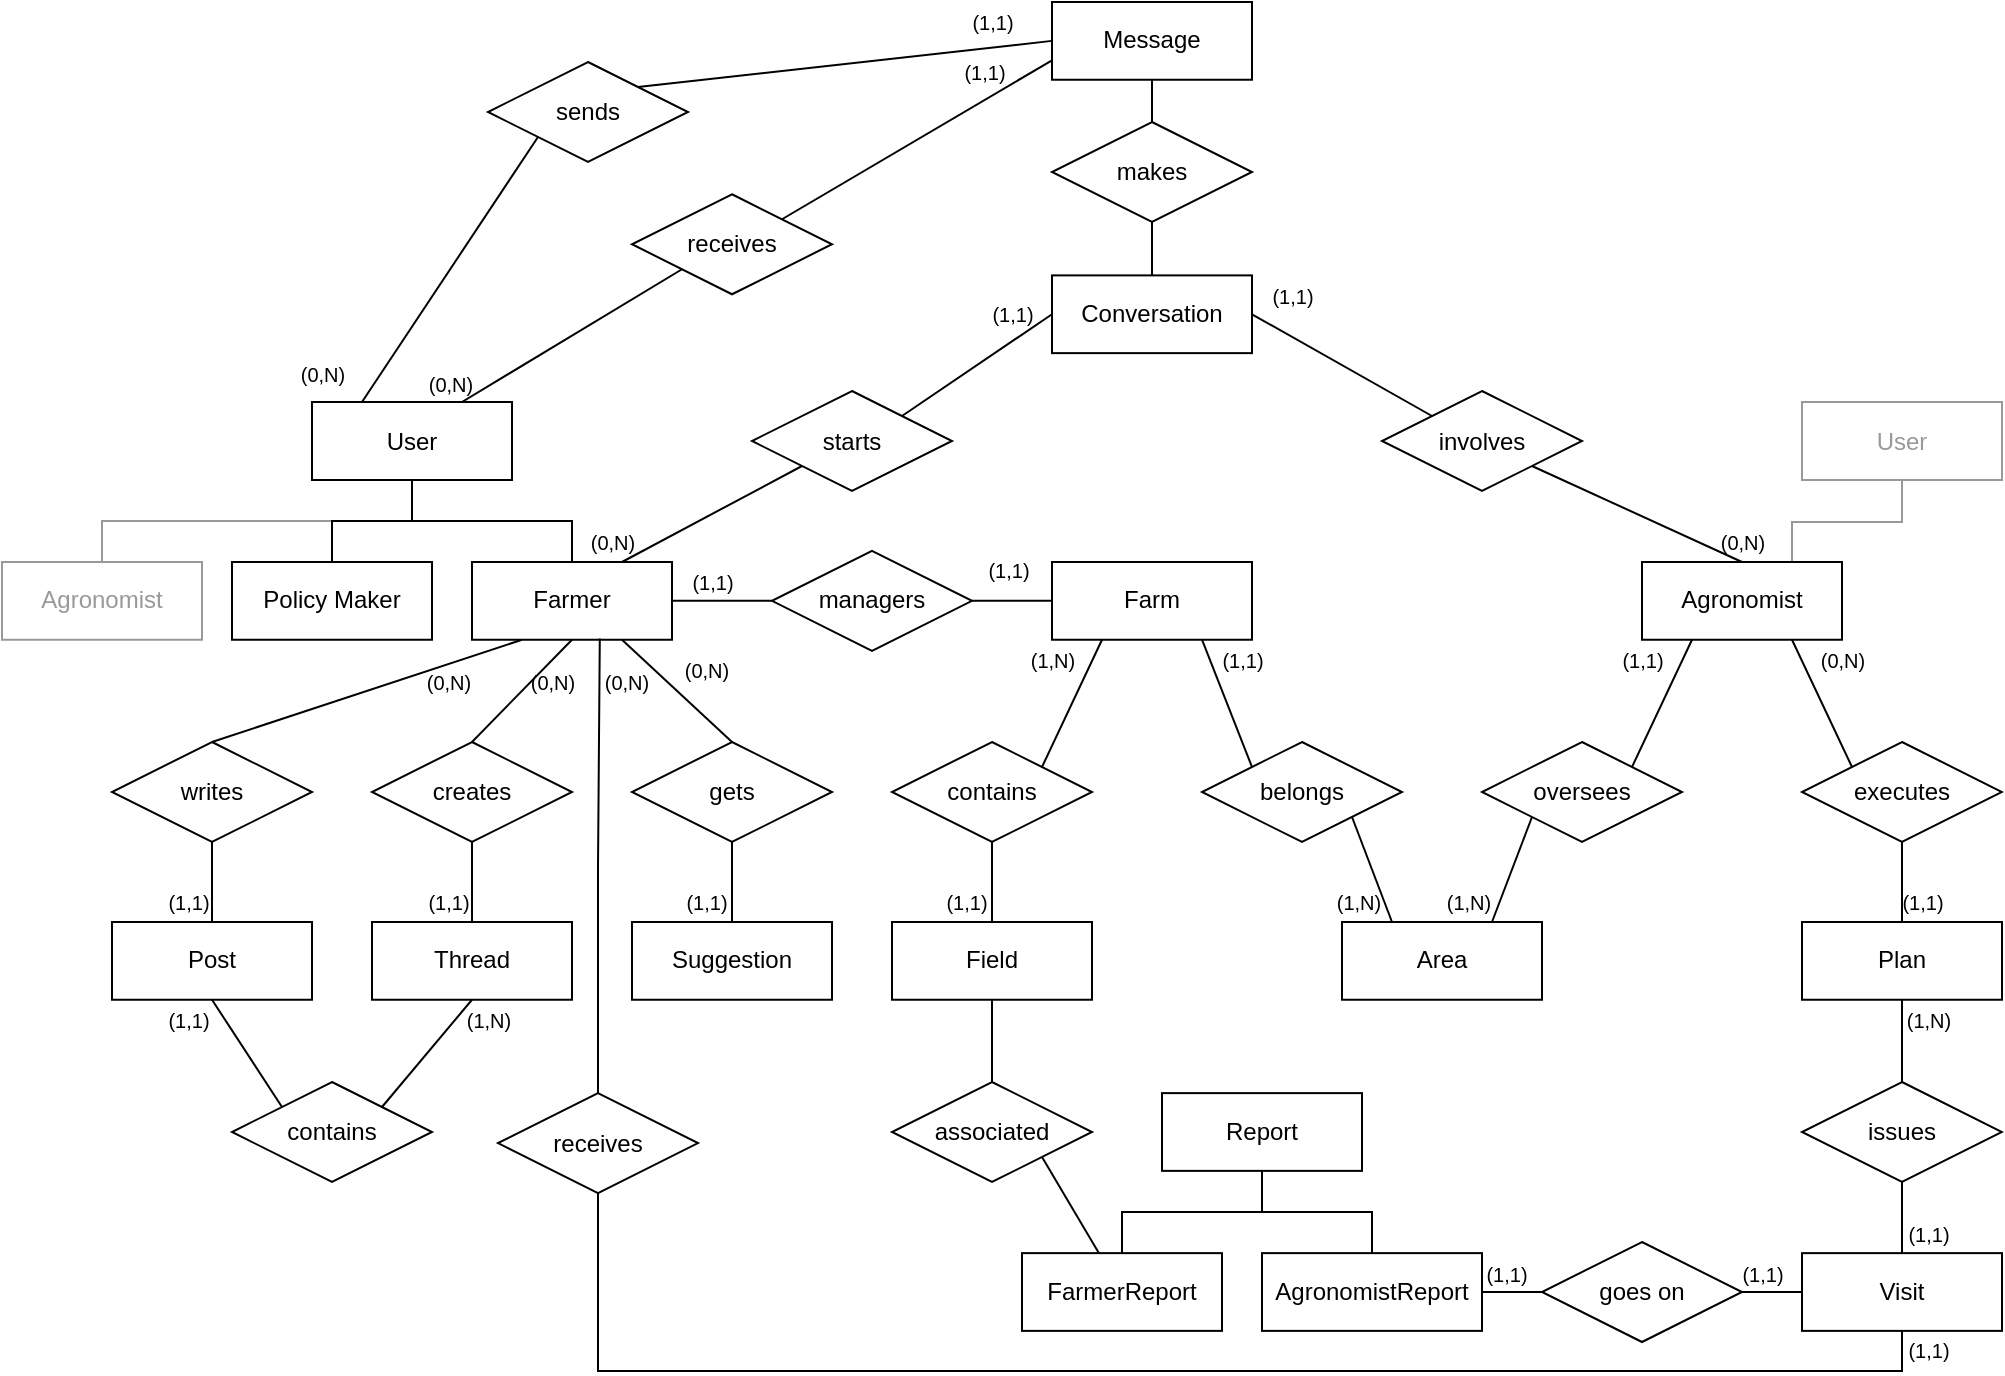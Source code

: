 <mxfile version="16.2.2" type="device"><diagram id="R2lEEEUBdFMjLlhIrx00" name="Page-1"><mxGraphModel dx="1278" dy="1013" grid="1" gridSize="10" guides="1" tooltips="1" connect="1" arrows="1" fold="1" page="1" pageScale="1" pageWidth="850" pageHeight="1100" math="0" shadow="0" extFonts="Permanent Marker^https://fonts.googleapis.com/css?family=Permanent+Marker"><root><mxCell id="0"/><mxCell id="1" parent="0"/><mxCell id="obGvHLGeZ5eo1tl5hsYv-58" style="edgeStyle=none;rounded=0;orthogonalLoop=1;jettySize=auto;html=1;exitX=1;exitY=0;exitDx=0;exitDy=0;entryX=0;entryY=0.5;entryDx=0;entryDy=0;fontSize=14;endArrow=none;endFill=0;" edge="1" parent="1" source="obGvHLGeZ5eo1tl5hsYv-5" target="obGvHLGeZ5eo1tl5hsYv-16"><mxGeometry relative="1" as="geometry"/></mxCell><mxCell id="obGvHLGeZ5eo1tl5hsYv-5" value="sends" style="shape=rhombus;perimeter=rhombusPerimeter;whiteSpace=wrap;html=1;align=center;rounded=0;" vertex="1" parent="1"><mxGeometry x="260" y="50" width="100" height="50" as="geometry"/></mxCell><mxCell id="obGvHLGeZ5eo1tl5hsYv-13" value="Policy Maker" style="rounded=0;whiteSpace=wrap;html=1;strokeWidth=1;" vertex="1" parent="1"><mxGeometry x="132" y="300" width="100" height="38.87" as="geometry"/></mxCell><mxCell id="obGvHLGeZ5eo1tl5hsYv-49" style="rounded=0;orthogonalLoop=1;jettySize=auto;html=1;exitX=0.25;exitY=1;exitDx=0;exitDy=0;entryX=0.5;entryY=0;entryDx=0;entryDy=0;fontSize=14;endArrow=none;endFill=0;" edge="1" parent="1" source="obGvHLGeZ5eo1tl5hsYv-14" target="obGvHLGeZ5eo1tl5hsYv-45"><mxGeometry relative="1" as="geometry"/></mxCell><mxCell id="obGvHLGeZ5eo1tl5hsYv-51" style="edgeStyle=none;rounded=0;orthogonalLoop=1;jettySize=auto;html=1;exitX=0.5;exitY=1;exitDx=0;exitDy=0;entryX=0.5;entryY=0;entryDx=0;entryDy=0;fontSize=14;endArrow=none;endFill=0;" edge="1" parent="1" source="obGvHLGeZ5eo1tl5hsYv-14" target="obGvHLGeZ5eo1tl5hsYv-43"><mxGeometry relative="1" as="geometry"/></mxCell><mxCell id="obGvHLGeZ5eo1tl5hsYv-55" style="edgeStyle=none;rounded=0;orthogonalLoop=1;jettySize=auto;html=1;exitX=0.75;exitY=1;exitDx=0;exitDy=0;entryX=0.5;entryY=0;entryDx=0;entryDy=0;fontSize=14;endArrow=none;endFill=0;" edge="1" parent="1" source="obGvHLGeZ5eo1tl5hsYv-14" target="obGvHLGeZ5eo1tl5hsYv-44"><mxGeometry relative="1" as="geometry"/></mxCell><mxCell id="obGvHLGeZ5eo1tl5hsYv-62" style="edgeStyle=none;rounded=0;orthogonalLoop=1;jettySize=auto;html=1;exitX=0.75;exitY=0;exitDx=0;exitDy=0;entryX=0;entryY=1;entryDx=0;entryDy=0;fontSize=14;endArrow=none;endFill=0;" edge="1" parent="1" source="obGvHLGeZ5eo1tl5hsYv-14" target="obGvHLGeZ5eo1tl5hsYv-61"><mxGeometry relative="1" as="geometry"/></mxCell><mxCell id="obGvHLGeZ5eo1tl5hsYv-68" style="edgeStyle=none;rounded=0;orthogonalLoop=1;jettySize=auto;html=1;exitX=1;exitY=0.5;exitDx=0;exitDy=0;entryX=0;entryY=0.5;entryDx=0;entryDy=0;fontSize=14;endArrow=none;endFill=0;" edge="1" parent="1" source="obGvHLGeZ5eo1tl5hsYv-14" target="obGvHLGeZ5eo1tl5hsYv-67"><mxGeometry relative="1" as="geometry"/></mxCell><mxCell id="obGvHLGeZ5eo1tl5hsYv-14" value="Farmer" style="rounded=0;whiteSpace=wrap;html=1;strokeWidth=1;" vertex="1" parent="1"><mxGeometry x="252" y="300" width="100" height="38.87" as="geometry"/></mxCell><mxCell id="obGvHLGeZ5eo1tl5hsYv-57" style="edgeStyle=none;rounded=0;orthogonalLoop=1;jettySize=auto;html=1;exitX=0.25;exitY=0;exitDx=0;exitDy=0;entryX=0;entryY=1;entryDx=0;entryDy=0;fontSize=14;endArrow=none;endFill=0;" edge="1" parent="1" source="obGvHLGeZ5eo1tl5hsYv-15" target="obGvHLGeZ5eo1tl5hsYv-5"><mxGeometry relative="1" as="geometry"/></mxCell><mxCell id="obGvHLGeZ5eo1tl5hsYv-59" style="edgeStyle=none;rounded=0;orthogonalLoop=1;jettySize=auto;html=1;exitX=0.75;exitY=0;exitDx=0;exitDy=0;entryX=0;entryY=1;entryDx=0;entryDy=0;fontSize=14;endArrow=none;endFill=0;" edge="1" parent="1" source="obGvHLGeZ5eo1tl5hsYv-15" target="obGvHLGeZ5eo1tl5hsYv-32"><mxGeometry relative="1" as="geometry"/></mxCell><mxCell id="obGvHLGeZ5eo1tl5hsYv-15" value="User" style="rounded=0;whiteSpace=wrap;html=1;strokeWidth=1;" vertex="1" parent="1"><mxGeometry x="172" y="220" width="100" height="39" as="geometry"/></mxCell><mxCell id="obGvHLGeZ5eo1tl5hsYv-65" style="edgeStyle=none;rounded=0;orthogonalLoop=1;jettySize=auto;html=1;exitX=0.5;exitY=1;exitDx=0;exitDy=0;entryX=0.5;entryY=0;entryDx=0;entryDy=0;fontSize=14;endArrow=none;endFill=0;" edge="1" parent="1" source="obGvHLGeZ5eo1tl5hsYv-16" target="obGvHLGeZ5eo1tl5hsYv-64"><mxGeometry relative="1" as="geometry"/></mxCell><mxCell id="obGvHLGeZ5eo1tl5hsYv-16" value="Message" style="rounded=0;whiteSpace=wrap;html=1;strokeWidth=1;" vertex="1" parent="1"><mxGeometry x="542" y="20.0" width="100" height="38.87" as="geometry"/></mxCell><mxCell id="obGvHLGeZ5eo1tl5hsYv-86" style="edgeStyle=none;rounded=0;orthogonalLoop=1;jettySize=auto;html=1;exitX=1;exitY=0.5;exitDx=0;exitDy=0;entryX=0;entryY=0;entryDx=0;entryDy=0;fontSize=14;endArrow=none;endFill=0;" edge="1" parent="1" source="obGvHLGeZ5eo1tl5hsYv-17" target="obGvHLGeZ5eo1tl5hsYv-33"><mxGeometry relative="1" as="geometry"/></mxCell><mxCell id="obGvHLGeZ5eo1tl5hsYv-17" value="Conversation" style="rounded=0;whiteSpace=wrap;html=1;strokeWidth=1;" vertex="1" parent="1"><mxGeometry x="542" y="156.695" width="100" height="38.87" as="geometry"/></mxCell><mxCell id="obGvHLGeZ5eo1tl5hsYv-70" style="edgeStyle=none;rounded=0;orthogonalLoop=1;jettySize=auto;html=1;exitX=0.75;exitY=1;exitDx=0;exitDy=0;entryX=0;entryY=0;entryDx=0;entryDy=0;fontSize=14;endArrow=none;endFill=0;" edge="1" parent="1" source="obGvHLGeZ5eo1tl5hsYv-18" target="obGvHLGeZ5eo1tl5hsYv-38"><mxGeometry relative="1" as="geometry"/></mxCell><mxCell id="obGvHLGeZ5eo1tl5hsYv-72" style="edgeStyle=none;rounded=0;orthogonalLoop=1;jettySize=auto;html=1;exitX=0.25;exitY=1;exitDx=0;exitDy=0;entryX=1;entryY=0;entryDx=0;entryDy=0;fontSize=14;endArrow=none;endFill=0;" edge="1" parent="1" source="obGvHLGeZ5eo1tl5hsYv-18" target="obGvHLGeZ5eo1tl5hsYv-41"><mxGeometry relative="1" as="geometry"/></mxCell><mxCell id="obGvHLGeZ5eo1tl5hsYv-18" value="Farm" style="rounded=0;whiteSpace=wrap;html=1;strokeWidth=1;" vertex="1" parent="1"><mxGeometry x="542" y="300" width="100" height="38.87" as="geometry"/></mxCell><mxCell id="obGvHLGeZ5eo1tl5hsYv-91" value="" style="edgeStyle=none;rounded=0;orthogonalLoop=1;jettySize=auto;html=1;fontSize=14;endArrow=none;endFill=0;entryX=0.5;entryY=1;entryDx=0;entryDy=0;" edge="1" parent="1" source="obGvHLGeZ5eo1tl5hsYv-19" target="obGvHLGeZ5eo1tl5hsYv-44"><mxGeometry relative="1" as="geometry"/></mxCell><mxCell id="obGvHLGeZ5eo1tl5hsYv-19" value="Suggestion" style="rounded=0;whiteSpace=wrap;html=1;strokeWidth=1;" vertex="1" parent="1"><mxGeometry x="332" y="480" width="100" height="38.87" as="geometry"/></mxCell><mxCell id="obGvHLGeZ5eo1tl5hsYv-20" value="Thread" style="rounded=0;whiteSpace=wrap;html=1;strokeWidth=1;" vertex="1" parent="1"><mxGeometry x="202" y="480" width="100" height="38.87" as="geometry"/></mxCell><mxCell id="obGvHLGeZ5eo1tl5hsYv-52" style="edgeStyle=none;rounded=0;orthogonalLoop=1;jettySize=auto;html=1;exitX=0.5;exitY=1;exitDx=0;exitDy=0;entryX=0;entryY=0;entryDx=0;entryDy=0;fontSize=14;endArrow=none;endFill=0;" edge="1" parent="1" source="obGvHLGeZ5eo1tl5hsYv-21" target="obGvHLGeZ5eo1tl5hsYv-46"><mxGeometry relative="1" as="geometry"/></mxCell><mxCell id="obGvHLGeZ5eo1tl5hsYv-21" value="Post" style="rounded=0;whiteSpace=wrap;html=1;strokeWidth=1;" vertex="1" parent="1"><mxGeometry x="72" y="480" width="100" height="38.87" as="geometry"/></mxCell><mxCell id="obGvHLGeZ5eo1tl5hsYv-74" style="edgeStyle=none;rounded=0;orthogonalLoop=1;jettySize=auto;html=1;exitX=0.5;exitY=1;exitDx=0;exitDy=0;fontSize=14;endArrow=none;endFill=0;" edge="1" parent="1" source="obGvHLGeZ5eo1tl5hsYv-22" target="obGvHLGeZ5eo1tl5hsYv-42"><mxGeometry relative="1" as="geometry"/></mxCell><mxCell id="obGvHLGeZ5eo1tl5hsYv-22" value="Field" style="rounded=0;whiteSpace=wrap;html=1;strokeWidth=1;" vertex="1" parent="1"><mxGeometry x="462" y="480" width="100" height="38.87" as="geometry"/></mxCell><mxCell id="obGvHLGeZ5eo1tl5hsYv-76" style="edgeStyle=orthogonalEdgeStyle;rounded=0;orthogonalLoop=1;jettySize=auto;html=1;exitX=0.5;exitY=1;exitDx=0;exitDy=0;entryX=0.5;entryY=0;entryDx=0;entryDy=0;fontSize=14;endArrow=none;endFill=0;" edge="1" parent="1" source="obGvHLGeZ5eo1tl5hsYv-23" target="obGvHLGeZ5eo1tl5hsYv-28"><mxGeometry relative="1" as="geometry"/></mxCell><mxCell id="obGvHLGeZ5eo1tl5hsYv-77" style="edgeStyle=orthogonalEdgeStyle;rounded=0;orthogonalLoop=1;jettySize=auto;html=1;exitX=0.5;exitY=1;exitDx=0;exitDy=0;entryX=0.5;entryY=0;entryDx=0;entryDy=0;fontSize=14;endArrow=none;endFill=0;" edge="1" parent="1" source="obGvHLGeZ5eo1tl5hsYv-23" target="obGvHLGeZ5eo1tl5hsYv-29"><mxGeometry relative="1" as="geometry"/></mxCell><mxCell id="obGvHLGeZ5eo1tl5hsYv-23" value="Report" style="rounded=0;whiteSpace=wrap;html=1;strokeWidth=1;" vertex="1" parent="1"><mxGeometry x="597" y="565.56" width="100" height="38.87" as="geometry"/></mxCell><mxCell id="obGvHLGeZ5eo1tl5hsYv-84" style="edgeStyle=none;rounded=0;orthogonalLoop=1;jettySize=auto;html=1;exitX=0.75;exitY=0;exitDx=0;exitDy=0;entryX=0;entryY=1;entryDx=0;entryDy=0;fontSize=14;endArrow=none;endFill=0;" edge="1" parent="1" source="obGvHLGeZ5eo1tl5hsYv-24" target="obGvHLGeZ5eo1tl5hsYv-34"><mxGeometry relative="1" as="geometry"/></mxCell><mxCell id="obGvHLGeZ5eo1tl5hsYv-24" value="Area" style="rounded=0;whiteSpace=wrap;html=1;strokeWidth=1;" vertex="1" parent="1"><mxGeometry x="687" y="480" width="100" height="38.87" as="geometry"/></mxCell><mxCell id="obGvHLGeZ5eo1tl5hsYv-82" style="edgeStyle=none;rounded=0;orthogonalLoop=1;jettySize=auto;html=1;exitX=0.75;exitY=1;exitDx=0;exitDy=0;entryX=0;entryY=0;entryDx=0;entryDy=0;fontSize=14;endArrow=none;endFill=0;" edge="1" parent="1" source="obGvHLGeZ5eo1tl5hsYv-25" target="obGvHLGeZ5eo1tl5hsYv-35"><mxGeometry relative="1" as="geometry"/></mxCell><mxCell id="obGvHLGeZ5eo1tl5hsYv-95" style="edgeStyle=orthogonalEdgeStyle;rounded=0;orthogonalLoop=1;jettySize=auto;html=1;exitX=0.75;exitY=0;exitDx=0;exitDy=0;entryX=0.5;entryY=1;entryDx=0;entryDy=0;fontSize=14;fontColor=#999999;endArrow=none;endFill=0;strokeColor=#999999;" edge="1" parent="1" source="obGvHLGeZ5eo1tl5hsYv-25" target="obGvHLGeZ5eo1tl5hsYv-94"><mxGeometry relative="1" as="geometry"><Array as="points"><mxPoint x="912" y="280"/><mxPoint x="967" y="280"/></Array></mxGeometry></mxCell><mxCell id="obGvHLGeZ5eo1tl5hsYv-25" value="Agronomist" style="rounded=0;whiteSpace=wrap;html=1;strokeWidth=1;" vertex="1" parent="1"><mxGeometry x="837" y="300" width="100" height="38.87" as="geometry"/></mxCell><mxCell id="obGvHLGeZ5eo1tl5hsYv-80" style="edgeStyle=none;rounded=0;orthogonalLoop=1;jettySize=auto;html=1;exitX=0.5;exitY=1;exitDx=0;exitDy=0;entryX=0.5;entryY=0;entryDx=0;entryDy=0;fontSize=14;endArrow=none;endFill=0;" edge="1" parent="1" source="obGvHLGeZ5eo1tl5hsYv-26" target="obGvHLGeZ5eo1tl5hsYv-36"><mxGeometry relative="1" as="geometry"/></mxCell><mxCell id="obGvHLGeZ5eo1tl5hsYv-26" value="Plan" style="rounded=0;whiteSpace=wrap;html=1;strokeWidth=1;" vertex="1" parent="1"><mxGeometry x="917" y="480" width="100" height="38.87" as="geometry"/></mxCell><mxCell id="obGvHLGeZ5eo1tl5hsYv-112" style="edgeStyle=orthogonalEdgeStyle;rounded=0;orthogonalLoop=1;jettySize=auto;html=1;exitX=0.5;exitY=0;exitDx=0;exitDy=0;entryX=0.639;entryY=0.985;entryDx=0;entryDy=0;entryPerimeter=0;fontSize=10;fontColor=#000000;endArrow=none;endFill=0;strokeColor=#000000;startArrow=none;" edge="1" parent="1" source="obGvHLGeZ5eo1tl5hsYv-113" target="obGvHLGeZ5eo1tl5hsYv-14"><mxGeometry relative="1" as="geometry"/></mxCell><mxCell id="obGvHLGeZ5eo1tl5hsYv-27" value="Visit" style="rounded=0;whiteSpace=wrap;html=1;strokeWidth=1;" vertex="1" parent="1"><mxGeometry x="917" y="645.57" width="100" height="38.87" as="geometry"/></mxCell><mxCell id="obGvHLGeZ5eo1tl5hsYv-28" value="FarmerReport" style="rounded=0;whiteSpace=wrap;html=1;strokeWidth=1;" vertex="1" parent="1"><mxGeometry x="527" y="645.57" width="100" height="38.87" as="geometry"/></mxCell><mxCell id="obGvHLGeZ5eo1tl5hsYv-78" style="rounded=0;orthogonalLoop=1;jettySize=auto;html=1;exitX=1;exitY=0.5;exitDx=0;exitDy=0;entryX=0;entryY=0.5;entryDx=0;entryDy=0;fontSize=14;endArrow=none;endFill=0;" edge="1" parent="1" source="obGvHLGeZ5eo1tl5hsYv-29" target="obGvHLGeZ5eo1tl5hsYv-37"><mxGeometry relative="1" as="geometry"/></mxCell><mxCell id="obGvHLGeZ5eo1tl5hsYv-29" value="AgronomistReport" style="rounded=0;whiteSpace=wrap;html=1;strokeWidth=1;" vertex="1" parent="1"><mxGeometry x="647" y="645.57" width="110" height="38.87" as="geometry"/></mxCell><mxCell id="obGvHLGeZ5eo1tl5hsYv-60" style="edgeStyle=none;rounded=0;orthogonalLoop=1;jettySize=auto;html=1;exitX=1;exitY=0;exitDx=0;exitDy=0;entryX=0;entryY=0.75;entryDx=0;entryDy=0;fontSize=14;endArrow=none;endFill=0;" edge="1" parent="1" source="obGvHLGeZ5eo1tl5hsYv-32" target="obGvHLGeZ5eo1tl5hsYv-16"><mxGeometry relative="1" as="geometry"/></mxCell><mxCell id="obGvHLGeZ5eo1tl5hsYv-32" value="receives" style="shape=rhombus;perimeter=rhombusPerimeter;whiteSpace=wrap;html=1;align=center;rounded=0;" vertex="1" parent="1"><mxGeometry x="332" y="116.13" width="100" height="50" as="geometry"/></mxCell><mxCell id="obGvHLGeZ5eo1tl5hsYv-87" style="edgeStyle=none;rounded=0;orthogonalLoop=1;jettySize=auto;html=1;exitX=1;exitY=1;exitDx=0;exitDy=0;entryX=0.5;entryY=0;entryDx=0;entryDy=0;fontSize=14;endArrow=none;endFill=0;" edge="1" parent="1" source="obGvHLGeZ5eo1tl5hsYv-33" target="obGvHLGeZ5eo1tl5hsYv-25"><mxGeometry relative="1" as="geometry"/></mxCell><mxCell id="obGvHLGeZ5eo1tl5hsYv-33" value="involves" style="shape=rhombus;perimeter=rhombusPerimeter;whiteSpace=wrap;html=1;align=center;rounded=0;" vertex="1" parent="1"><mxGeometry x="707" y="214.5" width="100" height="50" as="geometry"/></mxCell><mxCell id="obGvHLGeZ5eo1tl5hsYv-85" style="edgeStyle=none;rounded=0;orthogonalLoop=1;jettySize=auto;html=1;exitX=1;exitY=0;exitDx=0;exitDy=0;entryX=0.25;entryY=1;entryDx=0;entryDy=0;fontSize=14;endArrow=none;endFill=0;" edge="1" parent="1" source="obGvHLGeZ5eo1tl5hsYv-34" target="obGvHLGeZ5eo1tl5hsYv-25"><mxGeometry relative="1" as="geometry"/></mxCell><mxCell id="obGvHLGeZ5eo1tl5hsYv-34" value="oversees" style="shape=rhombus;perimeter=rhombusPerimeter;whiteSpace=wrap;html=1;align=center;rounded=0;" vertex="1" parent="1"><mxGeometry x="757" y="390" width="100" height="50" as="geometry"/></mxCell><mxCell id="obGvHLGeZ5eo1tl5hsYv-83" style="edgeStyle=none;rounded=0;orthogonalLoop=1;jettySize=auto;html=1;fontSize=14;endArrow=none;endFill=0;entryX=0.5;entryY=0;entryDx=0;entryDy=0;" edge="1" parent="1" source="obGvHLGeZ5eo1tl5hsYv-35" target="obGvHLGeZ5eo1tl5hsYv-26"><mxGeometry relative="1" as="geometry"/></mxCell><mxCell id="obGvHLGeZ5eo1tl5hsYv-35" value="executes" style="shape=rhombus;perimeter=rhombusPerimeter;whiteSpace=wrap;html=1;align=center;rounded=0;" vertex="1" parent="1"><mxGeometry x="917" y="390" width="100" height="50" as="geometry"/></mxCell><mxCell id="obGvHLGeZ5eo1tl5hsYv-81" style="edgeStyle=none;rounded=0;orthogonalLoop=1;jettySize=auto;html=1;exitX=0.5;exitY=1;exitDx=0;exitDy=0;fontSize=14;endArrow=none;endFill=0;" edge="1" parent="1" source="obGvHLGeZ5eo1tl5hsYv-36" target="obGvHLGeZ5eo1tl5hsYv-27"><mxGeometry relative="1" as="geometry"/></mxCell><mxCell id="obGvHLGeZ5eo1tl5hsYv-36" value="issues" style="shape=rhombus;perimeter=rhombusPerimeter;whiteSpace=wrap;html=1;align=center;rounded=0;" vertex="1" parent="1"><mxGeometry x="917" y="560" width="100" height="50" as="geometry"/></mxCell><mxCell id="obGvHLGeZ5eo1tl5hsYv-79" style="edgeStyle=none;rounded=0;orthogonalLoop=1;jettySize=auto;html=1;exitX=1;exitY=0.5;exitDx=0;exitDy=0;fontSize=14;endArrow=none;endFill=0;entryX=0;entryY=0.5;entryDx=0;entryDy=0;" edge="1" parent="1" source="obGvHLGeZ5eo1tl5hsYv-37" target="obGvHLGeZ5eo1tl5hsYv-27"><mxGeometry relative="1" as="geometry"><mxPoint x="1072" y="665.57" as="targetPoint"/></mxGeometry></mxCell><mxCell id="obGvHLGeZ5eo1tl5hsYv-37" value="goes on" style="shape=rhombus;perimeter=rhombusPerimeter;whiteSpace=wrap;html=1;align=center;rounded=0;" vertex="1" parent="1"><mxGeometry x="787" y="640.005" width="100" height="50" as="geometry"/></mxCell><mxCell id="obGvHLGeZ5eo1tl5hsYv-71" style="edgeStyle=none;rounded=0;orthogonalLoop=1;jettySize=auto;html=1;exitX=1;exitY=1;exitDx=0;exitDy=0;entryX=0.25;entryY=0;entryDx=0;entryDy=0;fontSize=14;endArrow=none;endFill=0;" edge="1" parent="1" source="obGvHLGeZ5eo1tl5hsYv-38" target="obGvHLGeZ5eo1tl5hsYv-24"><mxGeometry relative="1" as="geometry"/></mxCell><mxCell id="obGvHLGeZ5eo1tl5hsYv-38" value="belongs" style="shape=rhombus;perimeter=rhombusPerimeter;whiteSpace=wrap;html=1;align=center;rounded=0;" vertex="1" parent="1"><mxGeometry x="617" y="390" width="100" height="50" as="geometry"/></mxCell><mxCell id="obGvHLGeZ5eo1tl5hsYv-73" style="edgeStyle=none;rounded=0;orthogonalLoop=1;jettySize=auto;html=1;exitX=0.5;exitY=1;exitDx=0;exitDy=0;entryX=0.5;entryY=0;entryDx=0;entryDy=0;fontSize=14;endArrow=none;endFill=0;" edge="1" parent="1" source="obGvHLGeZ5eo1tl5hsYv-41" target="obGvHLGeZ5eo1tl5hsYv-22"><mxGeometry relative="1" as="geometry"/></mxCell><mxCell id="obGvHLGeZ5eo1tl5hsYv-41" value="contains" style="shape=rhombus;perimeter=rhombusPerimeter;whiteSpace=wrap;html=1;align=center;rounded=0;" vertex="1" parent="1"><mxGeometry x="462" y="390" width="100" height="50" as="geometry"/></mxCell><mxCell id="obGvHLGeZ5eo1tl5hsYv-75" style="edgeStyle=none;rounded=0;orthogonalLoop=1;jettySize=auto;html=1;exitX=1;exitY=1;exitDx=0;exitDy=0;fontSize=14;endArrow=none;endFill=0;" edge="1" parent="1" source="obGvHLGeZ5eo1tl5hsYv-42" target="obGvHLGeZ5eo1tl5hsYv-28"><mxGeometry relative="1" as="geometry"/></mxCell><mxCell id="obGvHLGeZ5eo1tl5hsYv-42" value="associated" style="shape=rhombus;perimeter=rhombusPerimeter;whiteSpace=wrap;html=1;align=center;rounded=0;" vertex="1" parent="1"><mxGeometry x="462" y="560" width="100" height="50" as="geometry"/></mxCell><mxCell id="obGvHLGeZ5eo1tl5hsYv-54" style="edgeStyle=none;rounded=0;orthogonalLoop=1;jettySize=auto;html=1;exitX=0.5;exitY=1;exitDx=0;exitDy=0;entryX=0.5;entryY=0;entryDx=0;entryDy=0;fontSize=14;endArrow=none;endFill=0;" edge="1" parent="1" source="obGvHLGeZ5eo1tl5hsYv-43" target="obGvHLGeZ5eo1tl5hsYv-20"><mxGeometry relative="1" as="geometry"/></mxCell><mxCell id="obGvHLGeZ5eo1tl5hsYv-43" value="creates" style="shape=rhombus;perimeter=rhombusPerimeter;whiteSpace=wrap;html=1;align=center;rounded=0;" vertex="1" parent="1"><mxGeometry x="202" y="390" width="100" height="50" as="geometry"/></mxCell><mxCell id="obGvHLGeZ5eo1tl5hsYv-44" value="gets" style="shape=rhombus;perimeter=rhombusPerimeter;whiteSpace=wrap;html=1;align=center;rounded=0;" vertex="1" parent="1"><mxGeometry x="332" y="390" width="100" height="50" as="geometry"/></mxCell><mxCell id="obGvHLGeZ5eo1tl5hsYv-50" style="edgeStyle=none;rounded=0;orthogonalLoop=1;jettySize=auto;html=1;exitX=0.5;exitY=1;exitDx=0;exitDy=0;entryX=0.5;entryY=0;entryDx=0;entryDy=0;fontSize=14;endArrow=none;endFill=0;" edge="1" parent="1" source="obGvHLGeZ5eo1tl5hsYv-45" target="obGvHLGeZ5eo1tl5hsYv-21"><mxGeometry relative="1" as="geometry"/></mxCell><mxCell id="obGvHLGeZ5eo1tl5hsYv-45" value="writes" style="shape=rhombus;perimeter=rhombusPerimeter;whiteSpace=wrap;html=1;align=center;rounded=0;" vertex="1" parent="1"><mxGeometry x="72" y="390" width="100" height="50" as="geometry"/></mxCell><mxCell id="obGvHLGeZ5eo1tl5hsYv-53" style="edgeStyle=none;rounded=0;orthogonalLoop=1;jettySize=auto;html=1;exitX=1;exitY=0;exitDx=0;exitDy=0;entryX=0.5;entryY=1;entryDx=0;entryDy=0;fontSize=14;endArrow=none;endFill=0;" edge="1" parent="1" source="obGvHLGeZ5eo1tl5hsYv-46" target="obGvHLGeZ5eo1tl5hsYv-20"><mxGeometry relative="1" as="geometry"/></mxCell><mxCell id="obGvHLGeZ5eo1tl5hsYv-46" value="contains" style="shape=rhombus;perimeter=rhombusPerimeter;whiteSpace=wrap;html=1;align=center;rounded=0;" vertex="1" parent="1"><mxGeometry x="132" y="560" width="100" height="50" as="geometry"/></mxCell><mxCell id="obGvHLGeZ5eo1tl5hsYv-63" style="edgeStyle=none;rounded=0;orthogonalLoop=1;jettySize=auto;html=1;exitX=1;exitY=0;exitDx=0;exitDy=0;entryX=0;entryY=0.5;entryDx=0;entryDy=0;fontSize=14;endArrow=none;endFill=0;" edge="1" parent="1" source="obGvHLGeZ5eo1tl5hsYv-61" target="obGvHLGeZ5eo1tl5hsYv-17"><mxGeometry relative="1" as="geometry"/></mxCell><mxCell id="obGvHLGeZ5eo1tl5hsYv-61" value="starts" style="shape=rhombus;perimeter=rhombusPerimeter;whiteSpace=wrap;html=1;align=center;rounded=0;" vertex="1" parent="1"><mxGeometry x="392" y="214.5" width="100" height="50" as="geometry"/></mxCell><mxCell id="obGvHLGeZ5eo1tl5hsYv-66" style="edgeStyle=none;rounded=0;orthogonalLoop=1;jettySize=auto;html=1;exitX=0.5;exitY=1;exitDx=0;exitDy=0;entryX=0.5;entryY=0;entryDx=0;entryDy=0;fontSize=14;endArrow=none;endFill=0;" edge="1" parent="1" source="obGvHLGeZ5eo1tl5hsYv-64" target="obGvHLGeZ5eo1tl5hsYv-17"><mxGeometry relative="1" as="geometry"/></mxCell><mxCell id="obGvHLGeZ5eo1tl5hsYv-64" value="makes" style="shape=rhombus;perimeter=rhombusPerimeter;whiteSpace=wrap;html=1;align=center;rounded=0;" vertex="1" parent="1"><mxGeometry x="542" y="80" width="100" height="50" as="geometry"/></mxCell><mxCell id="obGvHLGeZ5eo1tl5hsYv-69" style="edgeStyle=none;rounded=0;orthogonalLoop=1;jettySize=auto;html=1;exitX=1;exitY=0.5;exitDx=0;exitDy=0;entryX=0;entryY=0.5;entryDx=0;entryDy=0;fontSize=14;endArrow=none;endFill=0;" edge="1" parent="1" source="obGvHLGeZ5eo1tl5hsYv-67" target="obGvHLGeZ5eo1tl5hsYv-18"><mxGeometry relative="1" as="geometry"/></mxCell><mxCell id="obGvHLGeZ5eo1tl5hsYv-67" value="managers" style="shape=rhombus;perimeter=rhombusPerimeter;whiteSpace=wrap;html=1;align=center;rounded=0;" vertex="1" parent="1"><mxGeometry x="402" y="294.435" width="100" height="50" as="geometry"/></mxCell><mxCell id="obGvHLGeZ5eo1tl5hsYv-93" style="edgeStyle=orthogonalEdgeStyle;rounded=0;orthogonalLoop=1;jettySize=auto;html=1;exitX=0.5;exitY=0;exitDx=0;exitDy=0;entryX=0.5;entryY=1;entryDx=0;entryDy=0;fontSize=14;endArrow=none;endFill=0;strokeColor=#999999;" edge="1" parent="1" source="obGvHLGeZ5eo1tl5hsYv-92" target="obGvHLGeZ5eo1tl5hsYv-15"><mxGeometry relative="1" as="geometry"/></mxCell><mxCell id="obGvHLGeZ5eo1tl5hsYv-92" value="&lt;font color=&quot;#999999&quot;&gt;Agronomist&lt;/font&gt;" style="rounded=0;whiteSpace=wrap;html=1;strokeWidth=1;strokeColor=#999999;" vertex="1" parent="1"><mxGeometry x="17" y="300" width="100" height="38.87" as="geometry"/></mxCell><mxCell id="obGvHLGeZ5eo1tl5hsYv-48" style="edgeStyle=orthogonalEdgeStyle;rounded=0;orthogonalLoop=1;jettySize=auto;html=1;exitX=0.5;exitY=1;exitDx=0;exitDy=0;entryX=0.5;entryY=0;entryDx=0;entryDy=0;fontSize=14;endArrow=none;endFill=0;" edge="1" parent="1" source="obGvHLGeZ5eo1tl5hsYv-15" target="obGvHLGeZ5eo1tl5hsYv-14"><mxGeometry relative="1" as="geometry"/></mxCell><mxCell id="obGvHLGeZ5eo1tl5hsYv-47" style="edgeStyle=orthogonalEdgeStyle;rounded=0;orthogonalLoop=1;jettySize=auto;html=1;exitX=0.5;exitY=1;exitDx=0;exitDy=0;entryX=0.5;entryY=0;entryDx=0;entryDy=0;fontSize=14;endArrow=none;endFill=0;" edge="1" parent="1" source="obGvHLGeZ5eo1tl5hsYv-15" target="obGvHLGeZ5eo1tl5hsYv-13"><mxGeometry relative="1" as="geometry"/></mxCell><mxCell id="obGvHLGeZ5eo1tl5hsYv-94" value="&lt;font color=&quot;#999999&quot;&gt;User&lt;/font&gt;" style="rounded=0;whiteSpace=wrap;html=1;strokeWidth=1;strokeColor=#999999;" vertex="1" parent="1"><mxGeometry x="917" y="220" width="100" height="39" as="geometry"/></mxCell><mxCell id="obGvHLGeZ5eo1tl5hsYv-96" value="(0,N)" style="text;html=1;align=center;verticalAlign=middle;resizable=0;points=[];autosize=1;strokeColor=none;fillColor=none;fontSize=10;fontColor=#000000;" vertex="1" parent="1"><mxGeometry x="157" y="195.56" width="40" height="20" as="geometry"/></mxCell><mxCell id="obGvHLGeZ5eo1tl5hsYv-97" value="(0,N)" style="text;html=1;align=center;verticalAlign=middle;resizable=0;points=[];autosize=1;strokeColor=none;fillColor=none;fontSize=10;fontColor=#000000;" vertex="1" parent="1"><mxGeometry x="221" y="201" width="40" height="20" as="geometry"/></mxCell><mxCell id="obGvHLGeZ5eo1tl5hsYv-98" value="(1,1)" style="text;html=1;align=center;verticalAlign=middle;resizable=0;points=[];autosize=1;strokeColor=none;fillColor=none;fontSize=10;fontColor=#000000;" vertex="1" parent="1"><mxGeometry x="492" y="20" width="40" height="20" as="geometry"/></mxCell><mxCell id="obGvHLGeZ5eo1tl5hsYv-99" value="(1,1)" style="text;html=1;align=center;verticalAlign=middle;resizable=0;points=[];autosize=1;strokeColor=none;fillColor=none;fontSize=10;fontColor=#000000;" vertex="1" parent="1"><mxGeometry x="488" y="45" width="40" height="20" as="geometry"/></mxCell><mxCell id="obGvHLGeZ5eo1tl5hsYv-101" value="(1,1)" style="text;html=1;align=center;verticalAlign=middle;resizable=0;points=[];autosize=1;strokeColor=none;fillColor=none;fontSize=10;fontColor=#000000;" vertex="1" parent="1"><mxGeometry x="502" y="166.13" width="40" height="20" as="geometry"/></mxCell><mxCell id="obGvHLGeZ5eo1tl5hsYv-104" value="(0,N)" style="text;html=1;align=center;verticalAlign=middle;resizable=0;points=[];autosize=1;strokeColor=none;fillColor=none;fontSize=10;fontColor=#000000;" vertex="1" parent="1"><mxGeometry x="302" y="280" width="40" height="20" as="geometry"/></mxCell><mxCell id="obGvHLGeZ5eo1tl5hsYv-105" value="(1,1)" style="text;html=1;align=center;verticalAlign=middle;resizable=0;points=[];autosize=1;strokeColor=none;fillColor=none;fontSize=10;fontColor=#000000;" vertex="1" parent="1"><mxGeometry x="90" y="460" width="40" height="20" as="geometry"/></mxCell><mxCell id="obGvHLGeZ5eo1tl5hsYv-106" value="(1,1)" style="text;html=1;align=center;verticalAlign=middle;resizable=0;points=[];autosize=1;strokeColor=none;fillColor=none;fontSize=10;fontColor=#000000;" vertex="1" parent="1"><mxGeometry x="220" y="460" width="40" height="20" as="geometry"/></mxCell><mxCell id="obGvHLGeZ5eo1tl5hsYv-107" value="(1,1)" style="text;html=1;align=center;verticalAlign=middle;resizable=0;points=[];autosize=1;strokeColor=none;fillColor=none;fontSize=10;fontColor=#000000;" vertex="1" parent="1"><mxGeometry x="349" y="460" width="40" height="20" as="geometry"/></mxCell><mxCell id="obGvHLGeZ5eo1tl5hsYv-109" value="(0,N)" style="text;html=1;align=center;verticalAlign=middle;resizable=0;points=[];autosize=1;strokeColor=none;fillColor=none;fontSize=10;fontColor=#000000;" vertex="1" parent="1"><mxGeometry x="220" y="350" width="40" height="20" as="geometry"/></mxCell><mxCell id="obGvHLGeZ5eo1tl5hsYv-110" value="(0,N)" style="text;html=1;align=center;verticalAlign=middle;resizable=0;points=[];autosize=1;strokeColor=none;fillColor=none;fontSize=10;fontColor=#000000;" vertex="1" parent="1"><mxGeometry x="272" y="350" width="40" height="20" as="geometry"/></mxCell><mxCell id="obGvHLGeZ5eo1tl5hsYv-111" value="(0,N)" style="text;html=1;align=center;verticalAlign=middle;resizable=0;points=[];autosize=1;strokeColor=none;fillColor=none;fontSize=10;fontColor=#000000;" vertex="1" parent="1"><mxGeometry x="349" y="344.44" width="40" height="20" as="geometry"/></mxCell><mxCell id="obGvHLGeZ5eo1tl5hsYv-113" value="receives" style="shape=rhombus;perimeter=rhombusPerimeter;whiteSpace=wrap;html=1;align=center;rounded=0;" vertex="1" parent="1"><mxGeometry x="265" y="565.56" width="100" height="50" as="geometry"/></mxCell><mxCell id="obGvHLGeZ5eo1tl5hsYv-114" value="" style="edgeStyle=orthogonalEdgeStyle;rounded=0;orthogonalLoop=1;jettySize=auto;html=1;exitX=0.5;exitY=1;exitDx=0;exitDy=0;entryX=0.5;entryY=1;entryDx=0;entryDy=0;fontSize=10;fontColor=#000000;endArrow=none;endFill=0;strokeColor=#000000;" edge="1" parent="1" source="obGvHLGeZ5eo1tl5hsYv-27" target="obGvHLGeZ5eo1tl5hsYv-113"><mxGeometry relative="1" as="geometry"><mxPoint x="967" y="684.44" as="sourcePoint"/><mxPoint x="315.9" y="338.287" as="targetPoint"/></mxGeometry></mxCell><mxCell id="obGvHLGeZ5eo1tl5hsYv-115" value="(0,N)" style="text;html=1;align=center;verticalAlign=middle;resizable=0;points=[];autosize=1;strokeColor=none;fillColor=none;fontSize=10;fontColor=#000000;" vertex="1" parent="1"><mxGeometry x="309" y="350" width="40" height="20" as="geometry"/></mxCell><mxCell id="obGvHLGeZ5eo1tl5hsYv-116" value="(1,1)" style="text;html=1;align=center;verticalAlign=middle;resizable=0;points=[];autosize=1;strokeColor=none;fillColor=none;fontSize=10;fontColor=#000000;" vertex="1" parent="1"><mxGeometry x="352" y="300" width="40" height="20" as="geometry"/></mxCell><mxCell id="obGvHLGeZ5eo1tl5hsYv-117" value="(1,1)" style="text;html=1;align=center;verticalAlign=middle;resizable=0;points=[];autosize=1;strokeColor=none;fillColor=none;fontSize=10;fontColor=#000000;" vertex="1" parent="1"><mxGeometry x="500" y="294.44" width="40" height="20" as="geometry"/></mxCell><mxCell id="obGvHLGeZ5eo1tl5hsYv-118" value="(1,N)" style="text;html=1;align=center;verticalAlign=middle;resizable=0;points=[];autosize=1;strokeColor=none;fillColor=none;fontSize=10;fontColor=#000000;" vertex="1" parent="1"><mxGeometry x="522" y="338.87" width="40" height="20" as="geometry"/></mxCell><mxCell id="obGvHLGeZ5eo1tl5hsYv-119" value="(1,1)" style="text;html=1;align=center;verticalAlign=middle;resizable=0;points=[];autosize=1;strokeColor=none;fillColor=none;fontSize=10;fontColor=#000000;" vertex="1" parent="1"><mxGeometry x="479" y="460" width="40" height="20" as="geometry"/></mxCell><mxCell id="obGvHLGeZ5eo1tl5hsYv-120" value="(1,1)" style="text;html=1;align=center;verticalAlign=middle;resizable=0;points=[];autosize=1;strokeColor=none;fillColor=none;fontSize=10;fontColor=#000000;" vertex="1" parent="1"><mxGeometry x="617" y="338.87" width="40" height="20" as="geometry"/></mxCell><mxCell id="obGvHLGeZ5eo1tl5hsYv-121" value="(1,N)" style="text;html=1;align=center;verticalAlign=middle;resizable=0;points=[];autosize=1;strokeColor=none;fillColor=none;fontSize=10;fontColor=#000000;" vertex="1" parent="1"><mxGeometry x="675" y="460" width="40" height="20" as="geometry"/></mxCell><mxCell id="obGvHLGeZ5eo1tl5hsYv-122" value="(1,N)" style="text;html=1;align=center;verticalAlign=middle;resizable=0;points=[];autosize=1;strokeColor=none;fillColor=none;fontSize=10;fontColor=#000000;" vertex="1" parent="1"><mxGeometry x="730" y="460" width="40" height="20" as="geometry"/></mxCell><mxCell id="obGvHLGeZ5eo1tl5hsYv-123" value="(1,1)" style="text;html=1;align=center;verticalAlign=middle;resizable=0;points=[];autosize=1;strokeColor=none;fillColor=none;fontSize=10;fontColor=#000000;" vertex="1" parent="1"><mxGeometry x="817" y="338.87" width="40" height="20" as="geometry"/></mxCell><mxCell id="obGvHLGeZ5eo1tl5hsYv-124" value="(0,N)" style="text;html=1;align=center;verticalAlign=middle;resizable=0;points=[];autosize=1;strokeColor=none;fillColor=none;fontSize=10;fontColor=#000000;" vertex="1" parent="1"><mxGeometry x="867" y="280" width="40" height="20" as="geometry"/></mxCell><mxCell id="obGvHLGeZ5eo1tl5hsYv-125" value="(1,1)" style="text;html=1;align=center;verticalAlign=middle;resizable=0;points=[];autosize=1;strokeColor=none;fillColor=none;fontSize=10;fontColor=#000000;" vertex="1" parent="1"><mxGeometry x="642" y="156.7" width="40" height="20" as="geometry"/></mxCell><mxCell id="obGvHLGeZ5eo1tl5hsYv-126" value="(0,N)" style="text;html=1;align=center;verticalAlign=middle;resizable=0;points=[];autosize=1;strokeColor=none;fillColor=none;fontSize=10;fontColor=#000000;" vertex="1" parent="1"><mxGeometry x="917" y="338.87" width="40" height="20" as="geometry"/></mxCell><mxCell id="obGvHLGeZ5eo1tl5hsYv-127" value="(1,1)" style="text;html=1;align=center;verticalAlign=middle;resizable=0;points=[];autosize=1;strokeColor=none;fillColor=none;fontSize=10;fontColor=#000000;" vertex="1" parent="1"><mxGeometry x="957" y="460" width="40" height="20" as="geometry"/></mxCell><mxCell id="obGvHLGeZ5eo1tl5hsYv-128" value="(1,N)" style="text;html=1;align=center;verticalAlign=middle;resizable=0;points=[];autosize=1;strokeColor=none;fillColor=none;fontSize=10;fontColor=#000000;" vertex="1" parent="1"><mxGeometry x="960" y="518.87" width="40" height="20" as="geometry"/></mxCell><mxCell id="obGvHLGeZ5eo1tl5hsYv-129" value="(1,1)" style="text;html=1;align=center;verticalAlign=middle;resizable=0;points=[];autosize=1;strokeColor=none;fillColor=none;fontSize=10;fontColor=#000000;" vertex="1" parent="1"><mxGeometry x="960" y="625.57" width="40" height="20" as="geometry"/></mxCell><mxCell id="obGvHLGeZ5eo1tl5hsYv-130" value="(1,1)" style="text;html=1;align=center;verticalAlign=middle;resizable=0;points=[];autosize=1;strokeColor=none;fillColor=none;fontSize=10;fontColor=#000000;" vertex="1" parent="1"><mxGeometry x="749" y="645.57" width="40" height="20" as="geometry"/></mxCell><mxCell id="obGvHLGeZ5eo1tl5hsYv-131" value="(1,1)" style="text;html=1;align=center;verticalAlign=middle;resizable=0;points=[];autosize=1;strokeColor=none;fillColor=none;fontSize=10;fontColor=#000000;" vertex="1" parent="1"><mxGeometry x="877" y="645.57" width="40" height="20" as="geometry"/></mxCell><mxCell id="obGvHLGeZ5eo1tl5hsYv-132" value="(1,1)" style="text;html=1;align=center;verticalAlign=middle;resizable=0;points=[];autosize=1;strokeColor=none;fillColor=none;fontSize=10;fontColor=#000000;" vertex="1" parent="1"><mxGeometry x="960" y="684.44" width="40" height="20" as="geometry"/></mxCell><mxCell id="obGvHLGeZ5eo1tl5hsYv-133" value="(1,1)" style="text;html=1;align=center;verticalAlign=middle;resizable=0;points=[];autosize=1;strokeColor=none;fillColor=none;fontSize=10;fontColor=#000000;" vertex="1" parent="1"><mxGeometry x="90" y="518.87" width="40" height="20" as="geometry"/></mxCell><mxCell id="obGvHLGeZ5eo1tl5hsYv-134" value="(1,N)" style="text;html=1;align=center;verticalAlign=middle;resizable=0;points=[];autosize=1;strokeColor=none;fillColor=none;fontSize=10;fontColor=#000000;" vertex="1" parent="1"><mxGeometry x="240" y="518.87" width="40" height="20" as="geometry"/></mxCell></root></mxGraphModel></diagram></mxfile>